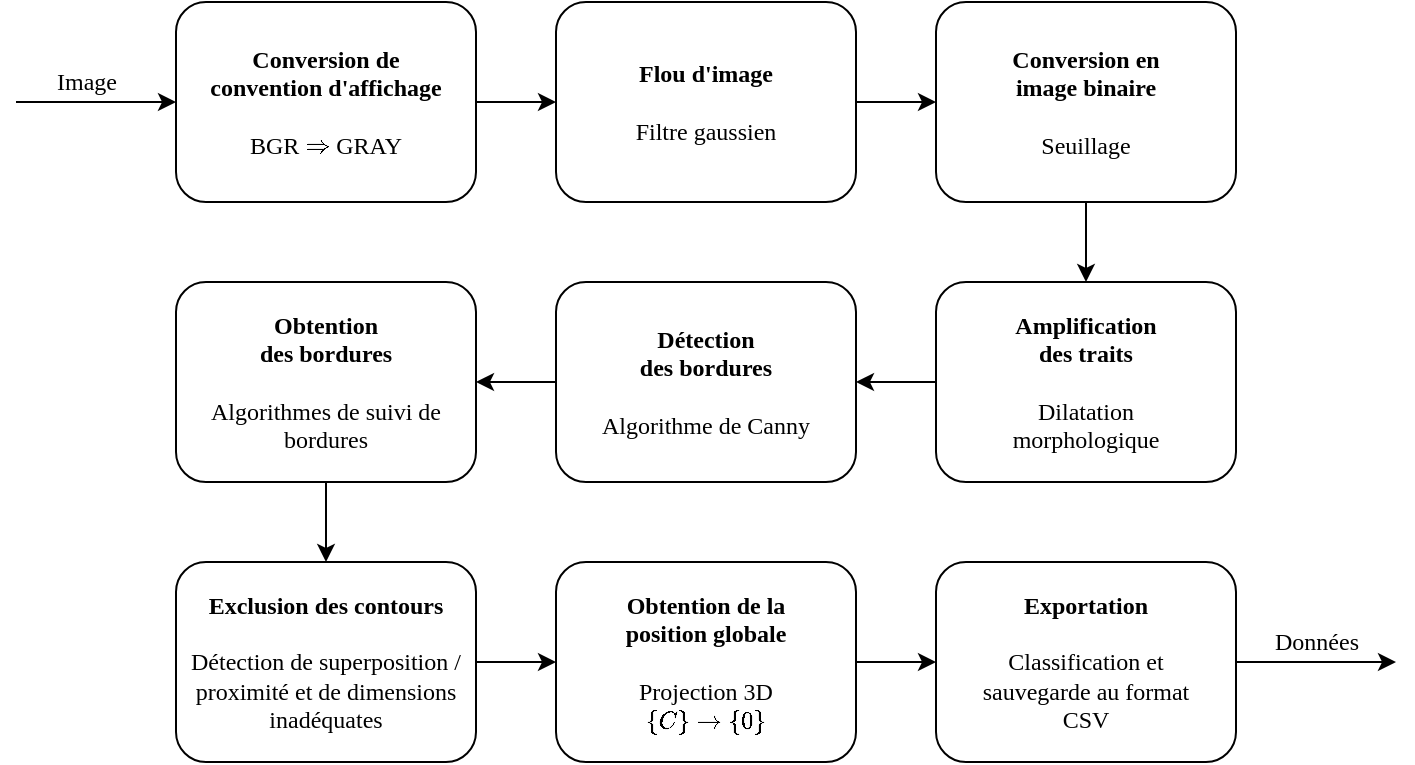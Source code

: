 <mxfile version="14.7.6" type="device"><diagram id="_FrbOvWYxN8kO5hDVlHV" name="Page-1"><mxGraphModel dx="716" dy="430" grid="1" gridSize="10" guides="1" tooltips="1" connect="1" arrows="1" fold="1" page="1" pageScale="1" pageWidth="850" pageHeight="1100" math="1" shadow="0"><root><mxCell id="0"/><mxCell id="1" parent="0"/><mxCell id="7wQpeaLWRT9UoFmujKit-3" value="" style="edgeStyle=orthogonalEdgeStyle;rounded=0;orthogonalLoop=1;jettySize=auto;html=1;" parent="1" source="7wQpeaLWRT9UoFmujKit-1" target="7wQpeaLWRT9UoFmujKit-2" edge="1"><mxGeometry relative="1" as="geometry"/></mxCell><mxCell id="7wQpeaLWRT9UoFmujKit-1" value="&lt;font face=&quot;CMU Serif&quot; data-font-src=&quot;https://fontlibrary.org//face/cmu-serif&quot;&gt;&lt;b&gt;&lt;font data-font-src=&quot;https://fontlibrary.org//face/cmu-serif&quot;&gt;Conversion de&lt;br&gt;&lt;/font&gt;convention d'affichage&lt;/b&gt;&lt;br&gt;&lt;br&gt;&lt;font data-font-src=&quot;https://fontlibrary.org//face/cmu-serif&quot;&gt;BGR \(\Rightarrow\) GRAY&lt;/font&gt;&lt;/font&gt;" style="rounded=1;whiteSpace=wrap;html=1;fillColor=none;" parent="1" vertex="1"><mxGeometry x="120" y="40" width="150" height="100" as="geometry"/></mxCell><mxCell id="7wQpeaLWRT9UoFmujKit-6" value="" style="edgeStyle=orthogonalEdgeStyle;curved=0;rounded=1;sketch=0;orthogonalLoop=1;jettySize=auto;html=1;" parent="1" source="7wQpeaLWRT9UoFmujKit-2" target="7wQpeaLWRT9UoFmujKit-5" edge="1"><mxGeometry relative="1" as="geometry"/></mxCell><mxCell id="7wQpeaLWRT9UoFmujKit-2" value="&lt;font face=&quot;CMU Serif&quot; data-font-src=&quot;https://fontlibrary.org//face/cmu-serif&quot;&gt;&lt;b&gt;&lt;font data-font-src=&quot;https://fontlibrary.org//face/cmu-serif&quot;&gt;Flou d'image&lt;br&gt;&lt;/font&gt;&lt;/b&gt;&lt;br&gt;&lt;font data-font-src=&quot;https://fontlibrary.org//face/cmu-serif&quot;&gt;Filtre gaussien&lt;/font&gt;&lt;/font&gt;" style="rounded=1;whiteSpace=wrap;html=1;fillColor=none;" parent="1" vertex="1"><mxGeometry x="310" y="40" width="150" height="100" as="geometry"/></mxCell><mxCell id="7wQpeaLWRT9UoFmujKit-4" value="" style="endArrow=classic;html=1;entryX=0;entryY=0.5;entryDx=0;entryDy=0;" parent="1" target="7wQpeaLWRT9UoFmujKit-1" edge="1"><mxGeometry width="50" height="50" relative="1" as="geometry"><mxPoint x="40" y="90" as="sourcePoint"/><mxPoint x="100" y="80" as="targetPoint"/></mxGeometry></mxCell><mxCell id="7wQpeaLWRT9UoFmujKit-8" value="" style="edgeStyle=orthogonalEdgeStyle;curved=0;rounded=1;sketch=0;orthogonalLoop=1;jettySize=auto;html=1;" parent="1" source="7wQpeaLWRT9UoFmujKit-5" target="7wQpeaLWRT9UoFmujKit-7" edge="1"><mxGeometry relative="1" as="geometry"/></mxCell><mxCell id="7wQpeaLWRT9UoFmujKit-5" value="&lt;font face=&quot;CMU Serif&quot; data-font-src=&quot;https://fontlibrary.org//face/cmu-serif&quot;&gt;&lt;b&gt;Conversion en&lt;br&gt;image binaire&lt;/b&gt;&lt;br&gt;&lt;br&gt;Seuillage&lt;/font&gt;" style="rounded=1;whiteSpace=wrap;html=1;fillColor=none;" parent="1" vertex="1"><mxGeometry x="500" y="40" width="150" height="100" as="geometry"/></mxCell><mxCell id="7wQpeaLWRT9UoFmujKit-10" value="" style="edgeStyle=orthogonalEdgeStyle;curved=0;rounded=1;sketch=0;orthogonalLoop=1;jettySize=auto;html=1;" parent="1" source="7wQpeaLWRT9UoFmujKit-7" target="7wQpeaLWRT9UoFmujKit-9" edge="1"><mxGeometry relative="1" as="geometry"/></mxCell><mxCell id="7wQpeaLWRT9UoFmujKit-7" value="&lt;font face=&quot;CMU Serif&quot; data-font-src=&quot;https://fontlibrary.org//face/cmu-serif&quot;&gt;&lt;b&gt;Amplification&lt;br&gt;des traits&lt;/b&gt;&lt;br&gt;&lt;br&gt;Dilatation&lt;br&gt;morphologique&lt;/font&gt;" style="rounded=1;whiteSpace=wrap;html=1;fillColor=none;" parent="1" vertex="1"><mxGeometry x="500" y="180" width="150" height="100" as="geometry"/></mxCell><mxCell id="7wQpeaLWRT9UoFmujKit-12" value="" style="edgeStyle=orthogonalEdgeStyle;curved=0;rounded=1;sketch=0;orthogonalLoop=1;jettySize=auto;html=1;" parent="1" source="7wQpeaLWRT9UoFmujKit-9" target="7wQpeaLWRT9UoFmujKit-11" edge="1"><mxGeometry relative="1" as="geometry"/></mxCell><mxCell id="7wQpeaLWRT9UoFmujKit-9" value="&lt;font face=&quot;CMU Serif&quot; data-font-src=&quot;https://fontlibrary.org//face/cmu-serif&quot;&gt;&lt;b&gt;Détection&lt;br&gt;des bordures&lt;/b&gt;&lt;br&gt;&lt;br&gt;Algorithme de Canny&lt;/font&gt;" style="rounded=1;whiteSpace=wrap;html=1;fillColor=none;" parent="1" vertex="1"><mxGeometry x="310" y="180" width="150" height="100" as="geometry"/></mxCell><mxCell id="7wQpeaLWRT9UoFmujKit-14" value="" style="edgeStyle=orthogonalEdgeStyle;curved=0;rounded=1;sketch=0;orthogonalLoop=1;jettySize=auto;html=1;" parent="1" source="7wQpeaLWRT9UoFmujKit-11" target="7wQpeaLWRT9UoFmujKit-13" edge="1"><mxGeometry relative="1" as="geometry"/></mxCell><mxCell id="7wQpeaLWRT9UoFmujKit-11" value="&lt;font face=&quot;CMU Serif&quot; data-font-src=&quot;https://fontlibrary.org//face/cmu-serif&quot;&gt;&lt;b&gt;Obtention&lt;br&gt;des bordures&lt;/b&gt;&lt;br&gt;&lt;br&gt;Algorithmes de suivi de bordures&lt;/font&gt;" style="rounded=1;whiteSpace=wrap;html=1;fillColor=none;" parent="1" vertex="1"><mxGeometry x="120" y="180" width="150" height="100" as="geometry"/></mxCell><mxCell id="7wQpeaLWRT9UoFmujKit-16" value="" style="edgeStyle=orthogonalEdgeStyle;curved=0;rounded=1;sketch=0;orthogonalLoop=1;jettySize=auto;html=1;entryX=0;entryY=0.5;entryDx=0;entryDy=0;" parent="1" source="7wQpeaLWRT9UoFmujKit-13" target="7wQpeaLWRT9UoFmujKit-17" edge="1"><mxGeometry relative="1" as="geometry"><mxPoint x="320" y="375" as="targetPoint"/></mxGeometry></mxCell><mxCell id="7wQpeaLWRT9UoFmujKit-13" value="&lt;font face=&quot;CMU Serif&quot; data-font-src=&quot;https://fontlibrary.org//face/cmu-serif&quot;&gt;&lt;b&gt;Exclusion des contours&lt;/b&gt;&lt;br&gt;&lt;br&gt;Détection de superposition / proximité et de dimensions inadéquates&lt;/font&gt;" style="rounded=1;whiteSpace=wrap;html=1;fillColor=none;" parent="1" vertex="1"><mxGeometry x="120" y="320" width="150" height="100" as="geometry"/></mxCell><mxCell id="7wQpeaLWRT9UoFmujKit-20" value="" style="edgeStyle=orthogonalEdgeStyle;curved=0;rounded=1;sketch=0;orthogonalLoop=1;jettySize=auto;html=1;" parent="1" source="7wQpeaLWRT9UoFmujKit-17" target="7wQpeaLWRT9UoFmujKit-19" edge="1"><mxGeometry relative="1" as="geometry"/></mxCell><mxCell id="7wQpeaLWRT9UoFmujKit-17" value="&lt;font face=&quot;CMU Serif&quot; data-font-src=&quot;https://fontlibrary.org//face/cmu-serif&quot;&gt;&lt;b&gt;Obtention de la&lt;br&gt;position globale&lt;/b&gt;&lt;br&gt;&lt;br&gt;Projection 3D &lt;br&gt;\(\{C\} \rightarrow \{0\}\)&lt;/font&gt;" style="rounded=1;whiteSpace=wrap;html=1;fillColor=none;" parent="1" vertex="1"><mxGeometry x="310" y="320" width="150" height="100" as="geometry"/></mxCell><mxCell id="7wQpeaLWRT9UoFmujKit-19" value="&lt;font face=&quot;CMU Serif&quot; data-font-src=&quot;https://fontlibrary.org//face/cmu-serif&quot;&gt;&lt;b&gt;Exportation&lt;/b&gt;&lt;br&gt;&lt;br&gt;Classification et&lt;br&gt;sauvegarde au format&lt;br&gt;CSV&lt;/font&gt;" style="rounded=1;whiteSpace=wrap;html=1;fillColor=none;" parent="1" vertex="1"><mxGeometry x="500" y="320" width="150" height="100" as="geometry"/></mxCell><mxCell id="7wQpeaLWRT9UoFmujKit-21" value="&lt;font face=&quot;CMU Serif&quot; data-font-src=&quot;https://fontlibrary.org//face/cmu-serif&quot;&gt;Image&lt;/font&gt;" style="text;html=1;align=center;verticalAlign=middle;resizable=0;points=[];autosize=1;strokeColor=none;" parent="1" vertex="1"><mxGeometry x="50" y="70" width="50" height="20" as="geometry"/></mxCell><mxCell id="FyU5YUbmDC_XF3glsreA-1" value="" style="endArrow=classic;html=1;exitX=1;exitY=0.5;exitDx=0;exitDy=0;" parent="1" source="7wQpeaLWRT9UoFmujKit-19" edge="1"><mxGeometry width="50" height="50" relative="1" as="geometry"><mxPoint x="640.0" y="360" as="sourcePoint"/><mxPoint x="730" y="370" as="targetPoint"/></mxGeometry></mxCell><mxCell id="FyU5YUbmDC_XF3glsreA-2" value="&lt;font face=&quot;CMU Serif&quot; data-font-src=&quot;https://fontlibrary.org//face/cmu-serif&quot;&gt;Données&lt;/font&gt;" style="text;html=1;align=center;verticalAlign=middle;resizable=0;points=[];autosize=1;strokeColor=none;" parent="1" vertex="1"><mxGeometry x="660" y="350" width="60" height="20" as="geometry"/></mxCell></root></mxGraphModel></diagram></mxfile>